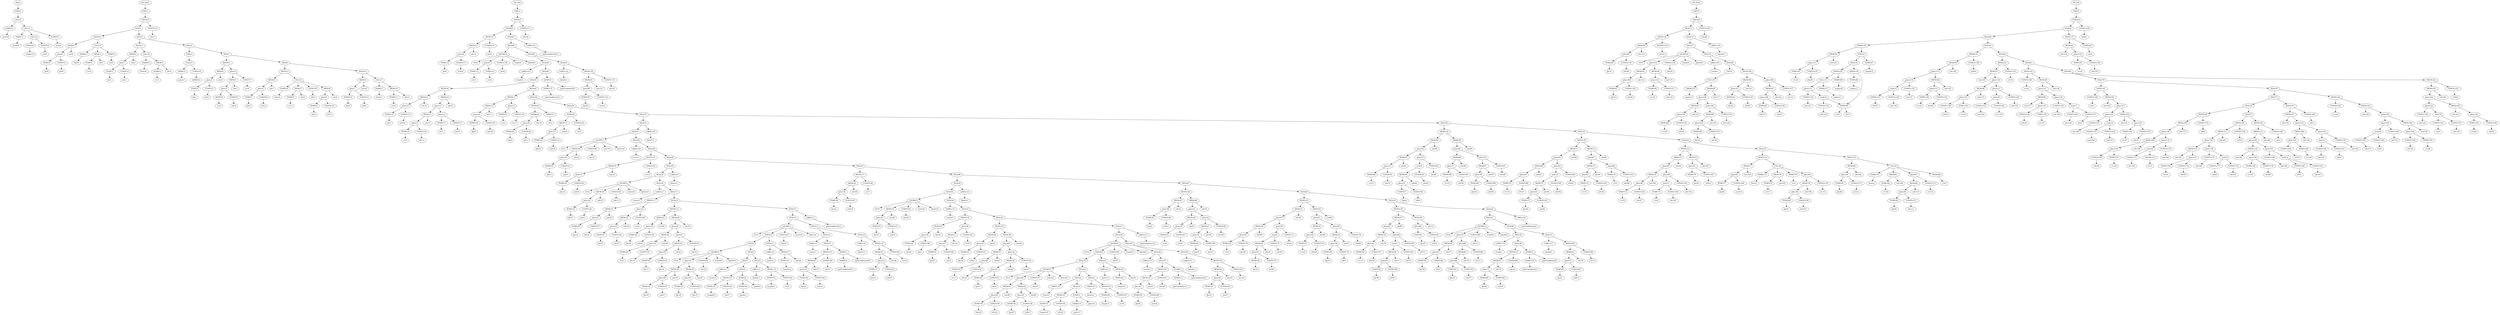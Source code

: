 digraph G
{
Main->EXPv0
EXPv0->CALLv2
CALLv2->NAMEv2
CALLv2->CALLv1
NAMEv2->printv0
CALLv1->NAMEv1
CALLv1->CALLv0
CALLv1->CONSTv1
NAMEv1->Startv0
CALLv0->NAMEv0
CALLv0->CONSTv0
NAMEv0->mallocv0
CONSTv0->n8v0
CONSTv1->n10v0
QS_Start->EXPv2
EXPv2->ESEQv0
ESEQv0->SEQv4
ESEQv0->CONSTv12
SEQv4->MOVEv0
SEQv4->SEQv3
MOVEv0->MEMv0
MOVEv0->CALLv3
MEMv0->plusv0
MEMv0->n4v0
plusv0->TEMPv0
plusv0->CONSTv2
TEMPv0->fpv0
CONSTv2->n0v0
CALLv3->NAMEv3
CALLv3->MEMv1
CALLv3->TEMPv2
NAMEv3->Initv0
MEMv1->TEMPv1
MEMv1->n4v1
TEMPv1->r1v0
TEMPv2->r2v0
SEQv3->MOVEv1
SEQv3->SEQv2
MOVEv1->MEMv2
MOVEv1->CALLv4
MEMv2->plusv1
MEMv2->n4v2
plusv1->TEMPv3
plusv1->CONSTv3
TEMPv3->fpv1
CONSTv3->n0v1
CALLv4->NAMEv4
CALLv4->MEMv3
NAMEv4->Printv0
MEMv3->TEMPv4
MEMv3->n4v3
TEMPv4->r1v1
SEQv2->EXPv1
SEQv2->SEQv1
EXPv1->CALLv5
CALLv5->NAMEv5
CALLv5->CONSTv4
NAMEv5->printv1
CONSTv4->n9999v0
SEQv1->MOVEv2
SEQv1->SEQv0
MOVEv2->MEMv4
MOVEv2->plusv4
MEMv4->plusv2
MEMv4->n4v4
plusv2->TEMPv5
plusv2->CONSTv5
TEMPv5->fpv2
CONSTv5->n0v2
plusv4->MEMv5
plusv4->CONSTv7
MEMv5->plusv3
MEMv5->n4v5
plusv3->TEMPv6
plusv3->CONSTv6
TEMPv6->r1v2
CONSTv6->n4v6
CONSTv7->n1v0
SEQv0->MOVEv3
SEQv0->MOVEv4
MOVEv3->MEMv6
MOVEv3->CALLv6
MEMv6->plusv5
MEMv6->n4v7
plusv5->TEMPv7
plusv5->CONSTv8
TEMPv7->fpv3
CONSTv8->n0v3
CALLv6->NAMEv6
CALLv6->MEMv7
CALLv6->CONSTv9
CALLv6->MEMv8
NAMEv6->Sortv0
MEMv7->TEMPv8
MEMv7->n4v8
TEMPv8->r1v3
CONSTv9->n0v4
MEMv8->plusv6
MEMv8->n4v9
plusv6->TEMPv9
plusv6->CONSTv10
TEMPv9->fpv4
CONSTv10->n0v5
MOVEv4->MEMv9
MOVEv4->CALLv7
MEMv9->plusv7
MEMv9->n4v10
plusv7->TEMPv10
plusv7->CONSTv11
TEMPv10->fpv5
CONSTv11->n0v6
CALLv7->NAMEv7
CALLv7->MEMv10
NAMEv7->Printv1
MEMv10->TEMPv11
MEMv10->n4v11
TEMPv11->r1v4
CONSTv12->n0v7
QS_Sort->EXPv3
EXPv3->ESEQv5
ESEQv5->SEQv68
ESEQv5->CONSTv117
SEQv68->MOVEv5
SEQv68->SEQv67
MOVEv5->MEMv11
MOVEv5->CONSTv14
MEMv11->plusv8
MEMv11->n4v12
plusv8->TEMPv12
plusv8->CONSTv13
TEMPv12->fpv6
CONSTv13->n16v0
CONSTv14->n0v8
SEQv67->SEQv66
SEQv67->LABELv21
SEQv66->CJUMPv8
SEQv66->SEQv65
CJUMPv8->GTv0
CJUMPv8->plusv9
CJUMPv8->CONSTv116
CJUMPv8->true8v0
CJUMPv8->false8v0
plusv9->TEMPv13
plusv9->TEMPv14
TEMPv13->r2v1
TEMPv14->r3v0
CONSTv116->n0v9
SEQv65->SEQv64
SEQv65->SEQv62
SEQv64->LABELv23
SEQv64->SEQv63
LABELv23->true8v1
SEQv63->SEQv61
SEQv63->JUMPv5
SEQv61->MOVEv6
SEQv61->SEQv60
MOVEv6->MEMv12
MOVEv6->MEMv14
MEMv12->plusv10
MEMv12->n4v13
plusv10->TEMPv15
plusv10->CONSTv15
TEMPv15->fpv7
CONSTv15->n0v10
MEMv14->plusv13
MEMv14->n4v14
plusv13->MEMv13
plusv13->plusv12
MEMv13->plusv11
MEMv13->n4v15
plusv11->TEMPv16
plusv11->CONSTv16
TEMPv16->r1v5
CONSTv16->n0v11
plusv12->TEMPv17
plusv12->CONSTv17
TEMPv17->r3v1
CONSTv17->n4v16
SEQv60->MOVEv7
SEQv60->SEQv59
MOVEv7->MEMv15
MOVEv7->plusv15
MEMv15->plusv14
MEMv15->n4v17
plusv14->TEMPv18
plusv14->CONSTv18
TEMPv18->fpv8
CONSTv18->n4v18
plusv15->TEMPv19
plusv15->CONSTv19
TEMPv19->r2v2
CONSTv19->n1v1
SEQv59->MOVEv8
SEQv59->SEQv58
MOVEv8->MEMv16
MOVEv8->TEMPv21
MEMv16->plusv16
MEMv16->n4v19
plusv16->TEMPv20
plusv16->CONSTv20
TEMPv20->fpv9
CONSTv20->n8v1
TEMPv21->r3v2
SEQv58->MOVEv9
SEQv58->SEQv57
MOVEv9->MEMv17
MOVEv9->CONSTv22
MEMv17->plusv17
MEMv17->n4v20
plusv17->TEMPv22
plusv17->CONSTv21
TEMPv22->fpv10
CONSTv21->n20v0
CONSTv22->n1v2
SEQv57->SEQv52
SEQv57->SEQv56
SEQv52->SEQv51
SEQv52->LABELv19
SEQv51->CJUMPv7
SEQv51->SEQv50
CJUMPv7->GTv1
CJUMPv7->MEMv18
CJUMPv7->CONSTv90
CJUMPv7->true7v0
CJUMPv7->false7v0
MEMv18->plusv18
MEMv18->n4v21
plusv18->TEMPv23
plusv18->CONSTv23
TEMPv23->fpv11
CONSTv23->n20v1
CONSTv90->n0v12
SEQv50->LABELv20
SEQv50->SEQv49
LABELv20->true7v1
SEQv49->MOVEv10
SEQv49->SEQv48
MOVEv10->MEMv19
MOVEv10->CONSTv25
MEMv19->plusv19
MEMv19->n4v22
plusv19->TEMPv24
plusv19->CONSTv24
TEMPv24->fpv12
CONSTv24->n24v0
CONSTv25->n1v3
SEQv48->SEQv20
SEQv48->SEQv47
SEQv20->SEQv19
SEQv20->LABELv6
SEQv19->CJUMPv2
SEQv19->SEQv18
CJUMPv2->GTv2
CJUMPv2->MEMv20
CJUMPv2->CONSTv44
CJUMPv2->true2v0
CJUMPv2->false2v0
MEMv20->plusv20
MEMv20->n4v23
plusv20->TEMPv25
plusv20->CONSTv26
TEMPv25->fpv13
CONSTv26->n24v1
CONSTv44->n0v13
SEQv18->LABELv7
SEQv18->SEQv17
LABELv7->true2v1
SEQv17->MOVEv11
SEQv17->SEQv16
MOVEv11->MEMv21
MOVEv11->plusv23
MEMv21->plusv21
MEMv21->n4v24
plusv21->TEMPv26
plusv21->CONSTv27
TEMPv26->fpv14
CONSTv27->n4v25
plusv23->MEMv22
plusv23->CONSTv29
MEMv22->plusv22
MEMv22->n4v26
plusv22->TEMPv27
plusv22->CONSTv28
TEMPv27->fpv15
CONSTv28->n4v27
CONSTv29->n1v4
SEQv16->MOVEv12
SEQv16->SEQv15
MOVEv12->MEMv23
MOVEv12->MEMv26
MEMv23->plusv24
MEMv23->n4v28
plusv24->TEMPv28
plusv24->CONSTv30
TEMPv28->fpv16
CONSTv30->n28v0
MEMv26->plusv28
MEMv26->n4v29
plusv28->MEMv24
plusv28->plusv27
MEMv24->plusv25
MEMv24->n4v30
plusv25->TEMPv29
plusv25->CONSTv31
TEMPv29->r1v6
CONSTv31->n0v14
plusv27->MEMv25
plusv27->CONSTv33
MEMv25->plusv26
MEMv25->n4v31
plusv26->TEMPv30
plusv26->CONSTv32
TEMPv30->fpv17
CONSTv32->n4v32
CONSTv33->n4v33
SEQv15->SEQv14
SEQv15->LABELv3
SEQv14->CJUMPv1
SEQv14->SEQv13
CJUMPv1->GTv3
CJUMPv1->ESEQv2
CJUMPv1->CONSTv43
CJUMPv1->true1v0
CJUMPv1->false1v0
ESEQv2->SEQv9
ESEQv2->ESEQv1
SEQv9->CJUMPv0
SEQv9->SEQv8
CJUMPv0->GTv4
CJUMPv0->plusv31
CJUMPv0->CONSTv36
CJUMPv0->true0v0
CJUMPv0->false0v0
plusv31->MEMv28
plusv31->MEMv29
MEMv28->plusv29
MEMv28->n4v34
plusv29->TEMPv34
plusv29->CONSTv37
TEMPv34->fpv18
CONSTv37->n28v1
MEMv29->plusv30
MEMv29->n4v35
plusv30->TEMPv35
plusv30->CONSTv38
TEMPv35->fpv19
CONSTv38->n0v15
CONSTv36->n0v16
SEQv8->SEQv7
SEQv8->SEQv5
SEQv7->LABELv2
SEQv7->SEQv6
LABELv2->true0v1
SEQv6->MOVEv14
SEQv6->JUMPv0
MOVEv14->TEMPv33
MOVEv14->CONSTv35
TEMPv33->temp0v0
CONSTv35->n0v17
JUMPv0->NAMEv8
JUMPv0->quit0v0
NAMEv8->quit0v1
SEQv5->LABELv1
SEQv5->MOVEv13
LABELv1->false0v1
MOVEv13->TEMPv32
MOVEv13->CONSTv34
TEMPv32->temp0v1
CONSTv34->n1v5
ESEQv1->LABELv0
ESEQv1->MEMv27
LABELv0->quit0v2
MEMv27->TEMPv31
MEMv27->n4v36
TEMPv31->temp0v2
CONSTv43->n0v18
SEQv13->SEQv12
SEQv13->SEQv10
SEQv12->LABELv5
SEQv12->SEQv11
LABELv5->true1v1
SEQv11->MOVEv15
SEQv11->JUMPv1
MOVEv15->MEMv30
MOVEv15->CONSTv40
MEMv30->plusv32
MEMv30->n4v37
plusv32->TEMPv36
plusv32->CONSTv39
TEMPv36->fpv20
CONSTv39->n24v2
CONSTv40->n0v19
JUMPv1->NAMEv9
JUMPv1->quitCondition0v0
NAMEv9->quitCondition0v1
SEQv10->LABELv4
SEQv10->MOVEv16
LABELv4->false1v1
MOVEv16->MEMv31
MOVEv16->CONSTv42
MEMv31->plusv33
MEMv31->n4v38
plusv33->TEMPv37
plusv33->CONSTv41
TEMPv37->fpv21
CONSTv41->n24v3
CONSTv42->n1v6
LABELv3->quitCondition0v2
LABELv6->false2v1
SEQv47->MOVEv17
SEQv47->SEQv46
MOVEv17->MEMv32
MOVEv17->CONSTv46
MEMv32->plusv34
MEMv32->n4v39
plusv34->TEMPv38
plusv34->CONSTv45
TEMPv38->fpv22
CONSTv45->n24v4
CONSTv46->n1v7
SEQv46->SEQv36
SEQv46->SEQv45
SEQv36->SEQv35
SEQv36->LABELv14
SEQv35->CJUMPv5
SEQv35->SEQv34
CJUMPv5->GTv5
CJUMPv5->MEMv33
CJUMPv5->CONSTv65
CJUMPv5->true5v0
CJUMPv5->false5v0
MEMv33->plusv35
MEMv33->n4v40
plusv35->TEMPv39
plusv35->CONSTv47
TEMPv39->fpv23
CONSTv47->n24v5
CONSTv65->n0v20
SEQv34->LABELv15
SEQv34->SEQv33
LABELv15->true5v1
SEQv33->MOVEv18
SEQv33->SEQv32
MOVEv18->MEMv34
MOVEv18->plusv38
MEMv34->plusv36
MEMv34->n4v41
plusv36->TEMPv40
plusv36->CONSTv48
TEMPv40->fpv24
CONSTv48->n8v2
plusv38->MEMv35
plusv38->CONSTv50
MEMv35->plusv37
MEMv35->n4v42
plusv37->TEMPv41
plusv37->CONSTv49
TEMPv41->fpv25
CONSTv49->n8v3
CONSTv50->n1v8
SEQv32->MOVEv19
SEQv32->SEQv31
MOVEv19->MEMv36
MOVEv19->MEMv39
MEMv36->plusv39
MEMv36->n4v43
plusv39->TEMPv42
plusv39->CONSTv51
TEMPv42->fpv26
CONSTv51->n28v2
MEMv39->plusv43
MEMv39->n4v44
plusv43->MEMv37
plusv43->plusv42
MEMv37->plusv40
MEMv37->n4v45
plusv40->TEMPv43
plusv40->CONSTv52
TEMPv43->r1v7
CONSTv52->n0v21
plusv42->MEMv38
plusv42->CONSTv54
MEMv38->plusv41
MEMv38->n4v46
plusv41->TEMPv44
plusv41->CONSTv53
TEMPv44->fpv27
CONSTv53->n8v4
CONSTv54->n4v47
SEQv31->SEQv30
SEQv31->LABELv11
SEQv30->CJUMPv4
SEQv30->SEQv29
CJUMPv4->GTv6
CJUMPv4->ESEQv4
CJUMPv4->CONSTv64
CJUMPv4->true4v0
CJUMPv4->false4v0
ESEQv4->SEQv25
ESEQv4->ESEQv3
SEQv25->CJUMPv3
SEQv25->SEQv24
CJUMPv3->GTv7
CJUMPv3->plusv46
CJUMPv3->CONSTv57
CJUMPv3->true3v0
CJUMPv3->false3v0
plusv46->MEMv41
plusv46->MEMv42
MEMv41->plusv44
MEMv41->n4v48
plusv44->TEMPv48
plusv44->CONSTv58
TEMPv48->fpv28
CONSTv58->n0v22
MEMv42->plusv45
MEMv42->n4v49
plusv45->TEMPv49
plusv45->CONSTv59
TEMPv49->fpv29
CONSTv59->n28v3
CONSTv57->n0v23
SEQv24->SEQv23
SEQv24->SEQv21
SEQv23->LABELv10
SEQv23->SEQv22
LABELv10->true3v1
SEQv22->MOVEv21
SEQv22->JUMPv2
MOVEv21->TEMPv47
MOVEv21->CONSTv56
TEMPv47->temp1v0
CONSTv56->n0v24
JUMPv2->NAMEv10
JUMPv2->quit1v0
NAMEv10->quit1v1
SEQv21->LABELv9
SEQv21->MOVEv20
LABELv9->false3v1
MOVEv20->TEMPv46
MOVEv20->CONSTv55
TEMPv46->temp1v1
CONSTv55->n1v9
ESEQv3->LABELv8
ESEQv3->MEMv40
LABELv8->quit1v2
MEMv40->TEMPv45
MEMv40->n4v50
TEMPv45->temp1v2
CONSTv64->n0v25
SEQv29->SEQv28
SEQv29->SEQv26
SEQv28->LABELv13
SEQv28->SEQv27
LABELv13->true4v1
SEQv27->MOVEv22
SEQv27->JUMPv3
MOVEv22->MEMv43
MOVEv22->CONSTv61
MEMv43->plusv47
MEMv43->n4v51
plusv47->TEMPv50
plusv47->CONSTv60
TEMPv50->fpv30
CONSTv60->n24v6
CONSTv61->n0v26
JUMPv3->NAMEv11
JUMPv3->quitCondition1v0
NAMEv11->quitCondition1v1
SEQv26->LABELv12
SEQv26->MOVEv23
LABELv12->false4v1
MOVEv23->MEMv44
MOVEv23->CONSTv63
MEMv44->plusv48
MEMv44->n4v52
plusv48->TEMPv51
plusv48->CONSTv62
TEMPv51->fpv31
CONSTv62->n24v7
CONSTv63->n1v10
LABELv11->quitCondition1v2
LABELv14->false5v1
SEQv45->MOVEv24
SEQv45->SEQv44
MOVEv24->MEMv45
MOVEv24->MEMv48
MEMv45->plusv49
MEMv45->n4v53
plusv49->TEMPv52
plusv49->CONSTv66
TEMPv52->fpv32
CONSTv66->n16v1
MEMv48->plusv53
MEMv48->n4v54
plusv53->MEMv46
plusv53->plusv52
MEMv46->plusv50
MEMv46->n4v55
plusv50->TEMPv53
plusv50->CONSTv67
TEMPv53->r1v8
CONSTv67->n0v27
plusv52->MEMv47
plusv52->CONSTv69
MEMv47->plusv51
MEMv47->n4v56
plusv51->TEMPv54
plusv51->CONSTv68
TEMPv54->fpv33
CONSTv68->n4v57
CONSTv69->n4v58
SEQv44->MOVEv25
SEQv44->SEQv43
MOVEv25->MEMv51
MOVEv25->MEMv54
MEMv51->plusv57
MEMv51->n4v59
plusv57->MEMv49
plusv57->plusv56
MEMv49->plusv54
MEMv49->n4v60
plusv54->TEMPv55
plusv54->CONSTv70
TEMPv55->r1v9
CONSTv70->n0v28
plusv56->mulv6
plusv56->CONSTv71
mulv6->MEMv50
mulv6->CONSTv72
MEMv50->plusv55
MEMv50->n4v61
plusv55->TEMPv56
plusv55->CONSTv73
TEMPv56->fpv34
CONSTv73->n4v62
CONSTv72->n4v63
CONSTv71->n4v64
MEMv54->plusv61
MEMv54->n4v65
plusv61->MEMv52
plusv61->plusv60
MEMv52->plusv58
MEMv52->n4v66
plusv58->TEMPv57
plusv58->CONSTv74
TEMPv57->r1v10
CONSTv74->n0v29
plusv60->MEMv53
plusv60->CONSTv76
MEMv53->plusv59
MEMv53->n4v67
plusv59->TEMPv58
plusv59->CONSTv75
TEMPv58->fpv35
CONSTv75->n8v5
CONSTv76->n4v68
SEQv43->MOVEv26
SEQv43->SEQv42
MOVEv26->MEMv57
MOVEv26->MEMv58
MEMv57->plusv65
MEMv57->n4v69
plusv65->MEMv55
plusv65->plusv64
MEMv55->plusv62
MEMv55->n4v70
plusv62->TEMPv59
plusv62->CONSTv77
TEMPv59->r1v11
CONSTv77->n0v30
plusv64->mulv7
plusv64->CONSTv78
mulv7->MEMv56
mulv7->CONSTv79
MEMv56->plusv63
MEMv56->n4v71
plusv63->TEMPv60
plusv63->CONSTv80
TEMPv60->fpv36
CONSTv80->n8v6
CONSTv79->n4v72
CONSTv78->n4v73
MEMv58->plusv66
MEMv58->n4v74
plusv66->TEMPv61
plusv66->CONSTv81
TEMPv61->fpv37
CONSTv81->n16v2
SEQv42->SEQv41
SEQv42->LABELv16
SEQv41->CJUMPv6
SEQv41->SEQv40
CJUMPv6->GTv8
CJUMPv6->plusv70
CJUMPv6->CONSTv89
CJUMPv6->true6v0
CJUMPv6->false6v0
plusv70->MEMv59
plusv70->plusv69
MEMv59->plusv67
MEMv59->n4v75
plusv67->TEMPv62
plusv67->CONSTv82
TEMPv62->fpv38
CONSTv82->n8v7
plusv69->MEMv60
plusv69->CONSTv84
MEMv60->plusv68
MEMv60->n4v76
plusv68->TEMPv63
plusv68->CONSTv83
TEMPv63->fpv39
CONSTv83->n4v77
CONSTv84->n1v11
CONSTv89->n0v31
SEQv40->SEQv39
SEQv40->SEQv37
SEQv39->LABELv18
SEQv39->SEQv38
LABELv18->true6v1
SEQv38->MOVEv27
SEQv38->JUMPv4
MOVEv27->MEMv61
MOVEv27->CONSTv86
MEMv61->plusv71
MEMv61->n4v78
plusv71->TEMPv64
plusv71->CONSTv85
TEMPv64->fpv40
CONSTv85->n20v2
CONSTv86->n0v32
JUMPv4->NAMEv12
JUMPv4->quitCondition2v0
NAMEv12->quitCondition2v1
SEQv37->LABELv17
SEQv37->MOVEv28
LABELv17->false6v1
MOVEv28->MEMv62
MOVEv28->CONSTv88
MEMv62->plusv72
MEMv62->n4v79
plusv72->TEMPv65
plusv72->CONSTv87
TEMPv65->fpv41
CONSTv87->n20v3
CONSTv88->n1v12
LABELv16->quitCondition2v2
LABELv19->false7v1
SEQv56->MOVEv29
SEQv56->SEQv55
MOVEv29->MEMv65
MOVEv29->MEMv68
MEMv65->plusv76
MEMv65->n4v80
plusv76->MEMv63
plusv76->plusv75
MEMv63->plusv73
MEMv63->n4v81
plusv73->TEMPv66
plusv73->CONSTv91
TEMPv66->r1v12
CONSTv91->n0v33
plusv75->mulv9
plusv75->CONSTv92
mulv9->MEMv64
mulv9->CONSTv93
MEMv64->plusv74
MEMv64->n4v82
plusv74->TEMPv67
plusv74->CONSTv94
TEMPv67->fpv42
CONSTv94->n8v8
CONSTv93->n4v83
CONSTv92->n4v84
MEMv68->plusv80
MEMv68->n4v85
plusv80->MEMv66
plusv80->plusv79
MEMv66->plusv77
MEMv66->n4v86
plusv77->TEMPv68
plusv77->CONSTv95
TEMPv68->r1v13
CONSTv95->n0v34
plusv79->MEMv67
plusv79->CONSTv97
MEMv67->plusv78
MEMv67->n4v87
plusv78->TEMPv69
plusv78->CONSTv96
TEMPv69->fpv43
CONSTv96->n4v88
CONSTv97->n4v89
SEQv55->MOVEv30
SEQv55->SEQv54
MOVEv30->MEMv71
MOVEv30->MEMv73
MEMv71->plusv84
MEMv71->n4v90
plusv84->MEMv69
plusv84->plusv83
MEMv69->plusv81
MEMv69->n4v91
plusv81->TEMPv70
plusv81->CONSTv98
TEMPv70->r1v14
CONSTv98->n0v35
plusv83->mulv10
plusv83->CONSTv99
mulv10->MEMv70
mulv10->CONSTv100
MEMv70->plusv82
MEMv70->n4v92
plusv82->TEMPv71
plusv82->CONSTv101
TEMPv71->fpv44
CONSTv101->n4v93
CONSTv100->n4v94
CONSTv99->n4v95
MEMv73->plusv87
MEMv73->n4v96
plusv87->MEMv72
plusv87->plusv86
MEMv72->plusv85
MEMv72->n4v97
plusv85->TEMPv72
plusv85->CONSTv102
TEMPv72->r1v15
CONSTv102->n0v36
plusv86->TEMPv73
plusv86->CONSTv103
TEMPv73->r3v3
CONSTv103->n4v98
SEQv54->MOVEv31
SEQv54->SEQv53
MOVEv31->MEMv75
MOVEv31->MEMv76
MEMv75->plusv90
MEMv75->n4v99
plusv90->MEMv74
plusv90->plusv89
MEMv74->plusv88
MEMv74->n4v100
plusv88->TEMPv74
plusv88->CONSTv104
TEMPv74->r1v16
CONSTv104->n0v37
plusv89->mulv11
plusv89->CONSTv105
mulv11->TEMPv75
mulv11->CONSTv106
TEMPv75->r3v4
CONSTv106->n4v101
CONSTv105->n4v102
MEMv76->plusv91
MEMv76->n4v103
plusv91->TEMPv76
plusv91->CONSTv107
TEMPv76->fpv45
CONSTv107->n16v3
SEQv53->MOVEv32
SEQv53->MOVEv33
MOVEv32->MEMv77
MOVEv32->CALLv8
MEMv77->plusv92
MEMv77->n4v104
plusv92->TEMPv77
plusv92->CONSTv108
TEMPv77->fpv46
CONSTv108->n12v0
CALLv8->NAMEv13
CALLv8->MEMv78
CALLv8->TEMPv79
CALLv8->plusv94
NAMEv13->Sortv1
MEMv78->TEMPv78
MEMv78->n4v105
TEMPv78->r1v17
TEMPv79->r2v3
plusv94->MEMv79
plusv94->CONSTv110
MEMv79->plusv93
MEMv79->n4v106
plusv93->TEMPv80
plusv93->CONSTv109
TEMPv80->fpv47
CONSTv109->n4v107
CONSTv110->n1v13
MOVEv33->MEMv80
MOVEv33->CALLv9
MEMv80->plusv95
MEMv80->n4v108
plusv95->TEMPv81
plusv95->CONSTv111
TEMPv81->fpv48
CONSTv111->n12v1
CALLv9->NAMEv14
CALLv9->MEMv81
CALLv9->plusv97
CALLv9->TEMPv84
NAMEv14->Sortv2
MEMv81->TEMPv82
MEMv81->n4v109
TEMPv82->r1v18
plusv97->MEMv82
plusv97->CONSTv113
MEMv82->plusv96
MEMv82->n4v110
plusv96->TEMPv83
plusv96->CONSTv112
TEMPv83->fpv49
CONSTv112->n4v111
CONSTv113->n1v14
TEMPv84->r3v5
JUMPv5->NAMEv15
JUMPv5->quitCondition3v0
NAMEv15->quitCondition3v1
SEQv62->LABELv22
SEQv62->MOVEv34
LABELv22->false8v1
MOVEv34->MEMv83
MOVEv34->CONSTv115
MEMv83->plusv98
MEMv83->n4v112
plusv98->TEMPv85
plusv98->CONSTv114
TEMPv85->fpv50
CONSTv114->n12v2
CONSTv115->n0v38
LABELv21->quitCondition3v2
CONSTv117->n0v39
QS_Print->EXPv5
EXPv5->ESEQv6
ESEQv6->SEQv73
ESEQv6->CONSTv129
SEQv73->MOVEv35
SEQv73->SEQv72
MOVEv35->MEMv84
MOVEv35->CONSTv119
MEMv84->plusv99
MEMv84->n4v113
plusv99->TEMPv86
plusv99->CONSTv118
TEMPv86->fpv51
CONSTv118->n0v40
CONSTv119->n0v41
SEQv72->SEQv71
SEQv72->LABELv24
SEQv71->CJUMPv9
SEQv71->SEQv70
CJUMPv9->GTv9
CJUMPv9->plusv102
CJUMPv9->CONSTv128
CJUMPv9->true9v0
CJUMPv9->false9v0
plusv102->MEMv85
plusv102->MEMv86
MEMv85->plusv100
MEMv85->n4v114
plusv100->TEMPv87
plusv100->CONSTv120
TEMPv87->fpv52
CONSTv120->n0v42
MEMv86->plusv101
MEMv86->n4v115
plusv101->TEMPv88
plusv101->CONSTv121
TEMPv88->r1v19
CONSTv121->n4v116
CONSTv128->n0v43
SEQv70->LABELv25
SEQv70->SEQv69
LABELv25->true9v1
SEQv69->EXPv4
SEQv69->MOVEv36
EXPv4->CALLv10
CALLv10->NAMEv16
CALLv10->MEMv89
NAMEv16->printv2
MEMv89->plusv106
MEMv89->n4v117
plusv106->MEMv87
plusv106->plusv105
MEMv87->plusv103
MEMv87->n4v118
plusv103->TEMPv89
plusv103->CONSTv122
TEMPv89->r1v20
CONSTv122->n0v44
plusv105->MEMv88
plusv105->CONSTv124
MEMv88->plusv104
MEMv88->n4v119
plusv104->TEMPv90
plusv104->CONSTv123
TEMPv90->fpv53
CONSTv123->n0v45
CONSTv124->n4v120
MOVEv36->MEMv90
MOVEv36->plusv109
MEMv90->plusv107
MEMv90->n4v121
plusv107->TEMPv91
plusv107->CONSTv125
TEMPv91->fpv54
CONSTv125->n0v46
plusv109->MEMv91
plusv109->CONSTv127
MEMv91->plusv108
MEMv91->n4v122
plusv108->TEMPv92
plusv108->CONSTv126
TEMPv92->fpv55
CONSTv126->n0v47
CONSTv127->n1v15
LABELv24->false9v1
CONSTv129->n0v48
QS_Init->EXPv6
EXPv6->ESEQv8
ESEQv8->SEQv85
ESEQv8->CONSTv184
SEQv85->MOVEv37
SEQv85->SEQv84
MOVEv37->MEMv92
MOVEv37->TEMPv94
MEMv92->plusv110
MEMv92->n4v123
plusv110->TEMPv93
plusv110->CONSTv130
TEMPv93->r1v21
CONSTv130->n4v124
TEMPv94->r2v4
SEQv84->MOVEv40
SEQv84->SEQv83
MOVEv40->MEMv93
MOVEv40->ESEQv7
MEMv93->plusv111
MEMv93->n4v125
plusv111->TEMPv95
plusv111->CONSTv131
TEMPv95->r1v22
CONSTv131->n0v49
ESEQv7->SEQv74
ESEQv7->TEMPv97
SEQv74->MOVEv39
SEQv74->MOVEv38
MOVEv39->TEMPv99
MOVEv39->CALLv11
TEMPv99->temp2v0
CALLv11->NAMEv17
CALLv11->plusv112
NAMEv17->mallocv1
plusv112->mulv14
plusv112->CONSTv132
mulv14->TEMPv96
mulv14->CONSTv133
TEMPv96->r2v5
CONSTv133->n4v126
CONSTv132->n4v127
MOVEv38->TEMPv98
MOVEv38->TEMPv96
TEMPv98->temp2v1
TEMPv96->r2v6
TEMPv97->temp2v2
SEQv83->MOVEv41
SEQv83->SEQv82
MOVEv41->MEMv95
MOVEv41->CONSTv138
MEMv95->plusv115
MEMv95->n4v128
plusv115->MEMv94
plusv115->plusv114
MEMv94->plusv113
MEMv94->n4v129
plusv113->TEMPv100
plusv113->CONSTv134
TEMPv100->r1v23
CONSTv134->n0v50
plusv114->mulv15
plusv114->CONSTv135
mulv15->CONSTv137
mulv15->CONSTv136
CONSTv137->n0v51
CONSTv136->n4v130
CONSTv135->n4v131
CONSTv138->n20v4
SEQv82->MOVEv42
SEQv82->SEQv81
MOVEv42->MEMv97
MOVEv42->CONSTv143
MEMv97->plusv118
MEMv97->n4v132
plusv118->MEMv96
plusv118->plusv117
MEMv96->plusv116
MEMv96->n4v133
plusv116->TEMPv101
plusv116->CONSTv139
TEMPv101->r1v24
CONSTv139->n0v52
plusv117->mulv16
plusv117->CONSTv140
mulv16->CONSTv142
mulv16->CONSTv141
CONSTv142->n1v16
CONSTv141->n4v134
CONSTv140->n4v135
CONSTv143->n7v0
SEQv81->MOVEv43
SEQv81->SEQv80
MOVEv43->MEMv99
MOVEv43->CONSTv148
MEMv99->plusv121
MEMv99->n4v136
plusv121->MEMv98
plusv121->plusv120
MEMv98->plusv119
MEMv98->n4v137
plusv119->TEMPv102
plusv119->CONSTv144
TEMPv102->r1v25
CONSTv144->n0v53
plusv120->mulv17
plusv120->CONSTv145
mulv17->CONSTv147
mulv17->CONSTv146
CONSTv147->n2v0
CONSTv146->n4v138
CONSTv145->n4v139
CONSTv148->n12v3
SEQv80->MOVEv44
SEQv80->SEQv79
MOVEv44->MEMv101
MOVEv44->CONSTv153
MEMv101->plusv124
MEMv101->n4v140
plusv124->MEMv100
plusv124->plusv123
MEMv100->plusv122
MEMv100->n4v141
plusv122->TEMPv103
plusv122->CONSTv149
TEMPv103->r1v26
CONSTv149->n0v54
plusv123->mulv18
plusv123->CONSTv150
mulv18->CONSTv152
mulv18->CONSTv151
CONSTv152->n3v0
CONSTv151->n4v142
CONSTv150->n4v143
CONSTv153->n18v0
SEQv79->MOVEv45
SEQv79->SEQv78
MOVEv45->MEMv103
MOVEv45->CONSTv158
MEMv103->plusv127
MEMv103->n4v144
plusv127->MEMv102
plusv127->plusv126
MEMv102->plusv125
MEMv102->n4v145
plusv125->TEMPv104
plusv125->CONSTv154
TEMPv104->r1v27
CONSTv154->n0v55
plusv126->mulv19
plusv126->CONSTv155
mulv19->CONSTv157
mulv19->CONSTv156
CONSTv157->n4v146
CONSTv156->n4v147
CONSTv155->n4v148
CONSTv158->n2v1
SEQv78->MOVEv46
SEQv78->SEQv77
MOVEv46->MEMv105
MOVEv46->CONSTv163
MEMv105->plusv130
MEMv105->n4v149
plusv130->MEMv104
plusv130->plusv129
MEMv104->plusv128
MEMv104->n4v150
plusv128->TEMPv105
plusv128->CONSTv159
TEMPv105->r1v28
CONSTv159->n0v56
plusv129->mulv20
plusv129->CONSTv160
mulv20->CONSTv162
mulv20->CONSTv161
CONSTv162->n5v0
CONSTv161->n4v151
CONSTv160->n4v152
CONSTv163->n11v0
SEQv77->MOVEv47
SEQv77->SEQv76
MOVEv47->MEMv107
MOVEv47->CONSTv168
MEMv107->plusv133
MEMv107->n4v153
plusv133->MEMv106
plusv133->plusv132
MEMv106->plusv131
MEMv106->n4v154
plusv131->TEMPv106
plusv131->CONSTv164
TEMPv106->r1v29
CONSTv164->n0v57
plusv132->mulv21
plusv132->CONSTv165
mulv21->CONSTv167
mulv21->CONSTv166
CONSTv167->n6v0
CONSTv166->n4v155
CONSTv165->n4v156
CONSTv168->n6v1
SEQv76->MOVEv48
SEQv76->SEQv75
MOVEv48->MEMv109
MOVEv48->CONSTv173
MEMv109->plusv136
MEMv109->n4v157
plusv136->MEMv108
plusv136->plusv135
MEMv108->plusv134
MEMv108->n4v158
plusv134->TEMPv107
plusv134->CONSTv169
TEMPv107->r1v30
CONSTv169->n0v58
plusv135->mulv22
plusv135->CONSTv170
mulv22->CONSTv172
mulv22->CONSTv171
CONSTv172->n7v1
CONSTv171->n4v159
CONSTv170->n4v160
CONSTv173->n9v0
SEQv75->MOVEv49
SEQv75->MOVEv50
MOVEv49->MEMv111
MOVEv49->CONSTv178
MEMv111->plusv139
MEMv111->n4v161
plusv139->MEMv110
plusv139->plusv138
MEMv110->plusv137
MEMv110->n4v162
plusv137->TEMPv108
plusv137->CONSTv174
TEMPv108->r1v31
CONSTv174->n0v59
plusv138->mulv23
plusv138->CONSTv175
mulv23->CONSTv177
mulv23->CONSTv176
CONSTv177->n8v9
CONSTv176->n4v163
CONSTv175->n4v164
CONSTv178->n19v0
MOVEv50->MEMv113
MOVEv50->CONSTv183
MEMv113->plusv142
MEMv113->n4v165
plusv142->MEMv112
plusv142->plusv141
MEMv112->plusv140
MEMv112->n4v166
plusv140->TEMPv109
plusv140->CONSTv179
TEMPv109->r1v32
CONSTv179->n0v60
plusv141->mulv24
plusv141->CONSTv180
mulv24->CONSTv182
mulv24->CONSTv181
CONSTv182->n9v1
CONSTv181->n4v167
CONSTv180->n4v168
CONSTv183->n5v1
CONSTv184->n0v61
}
